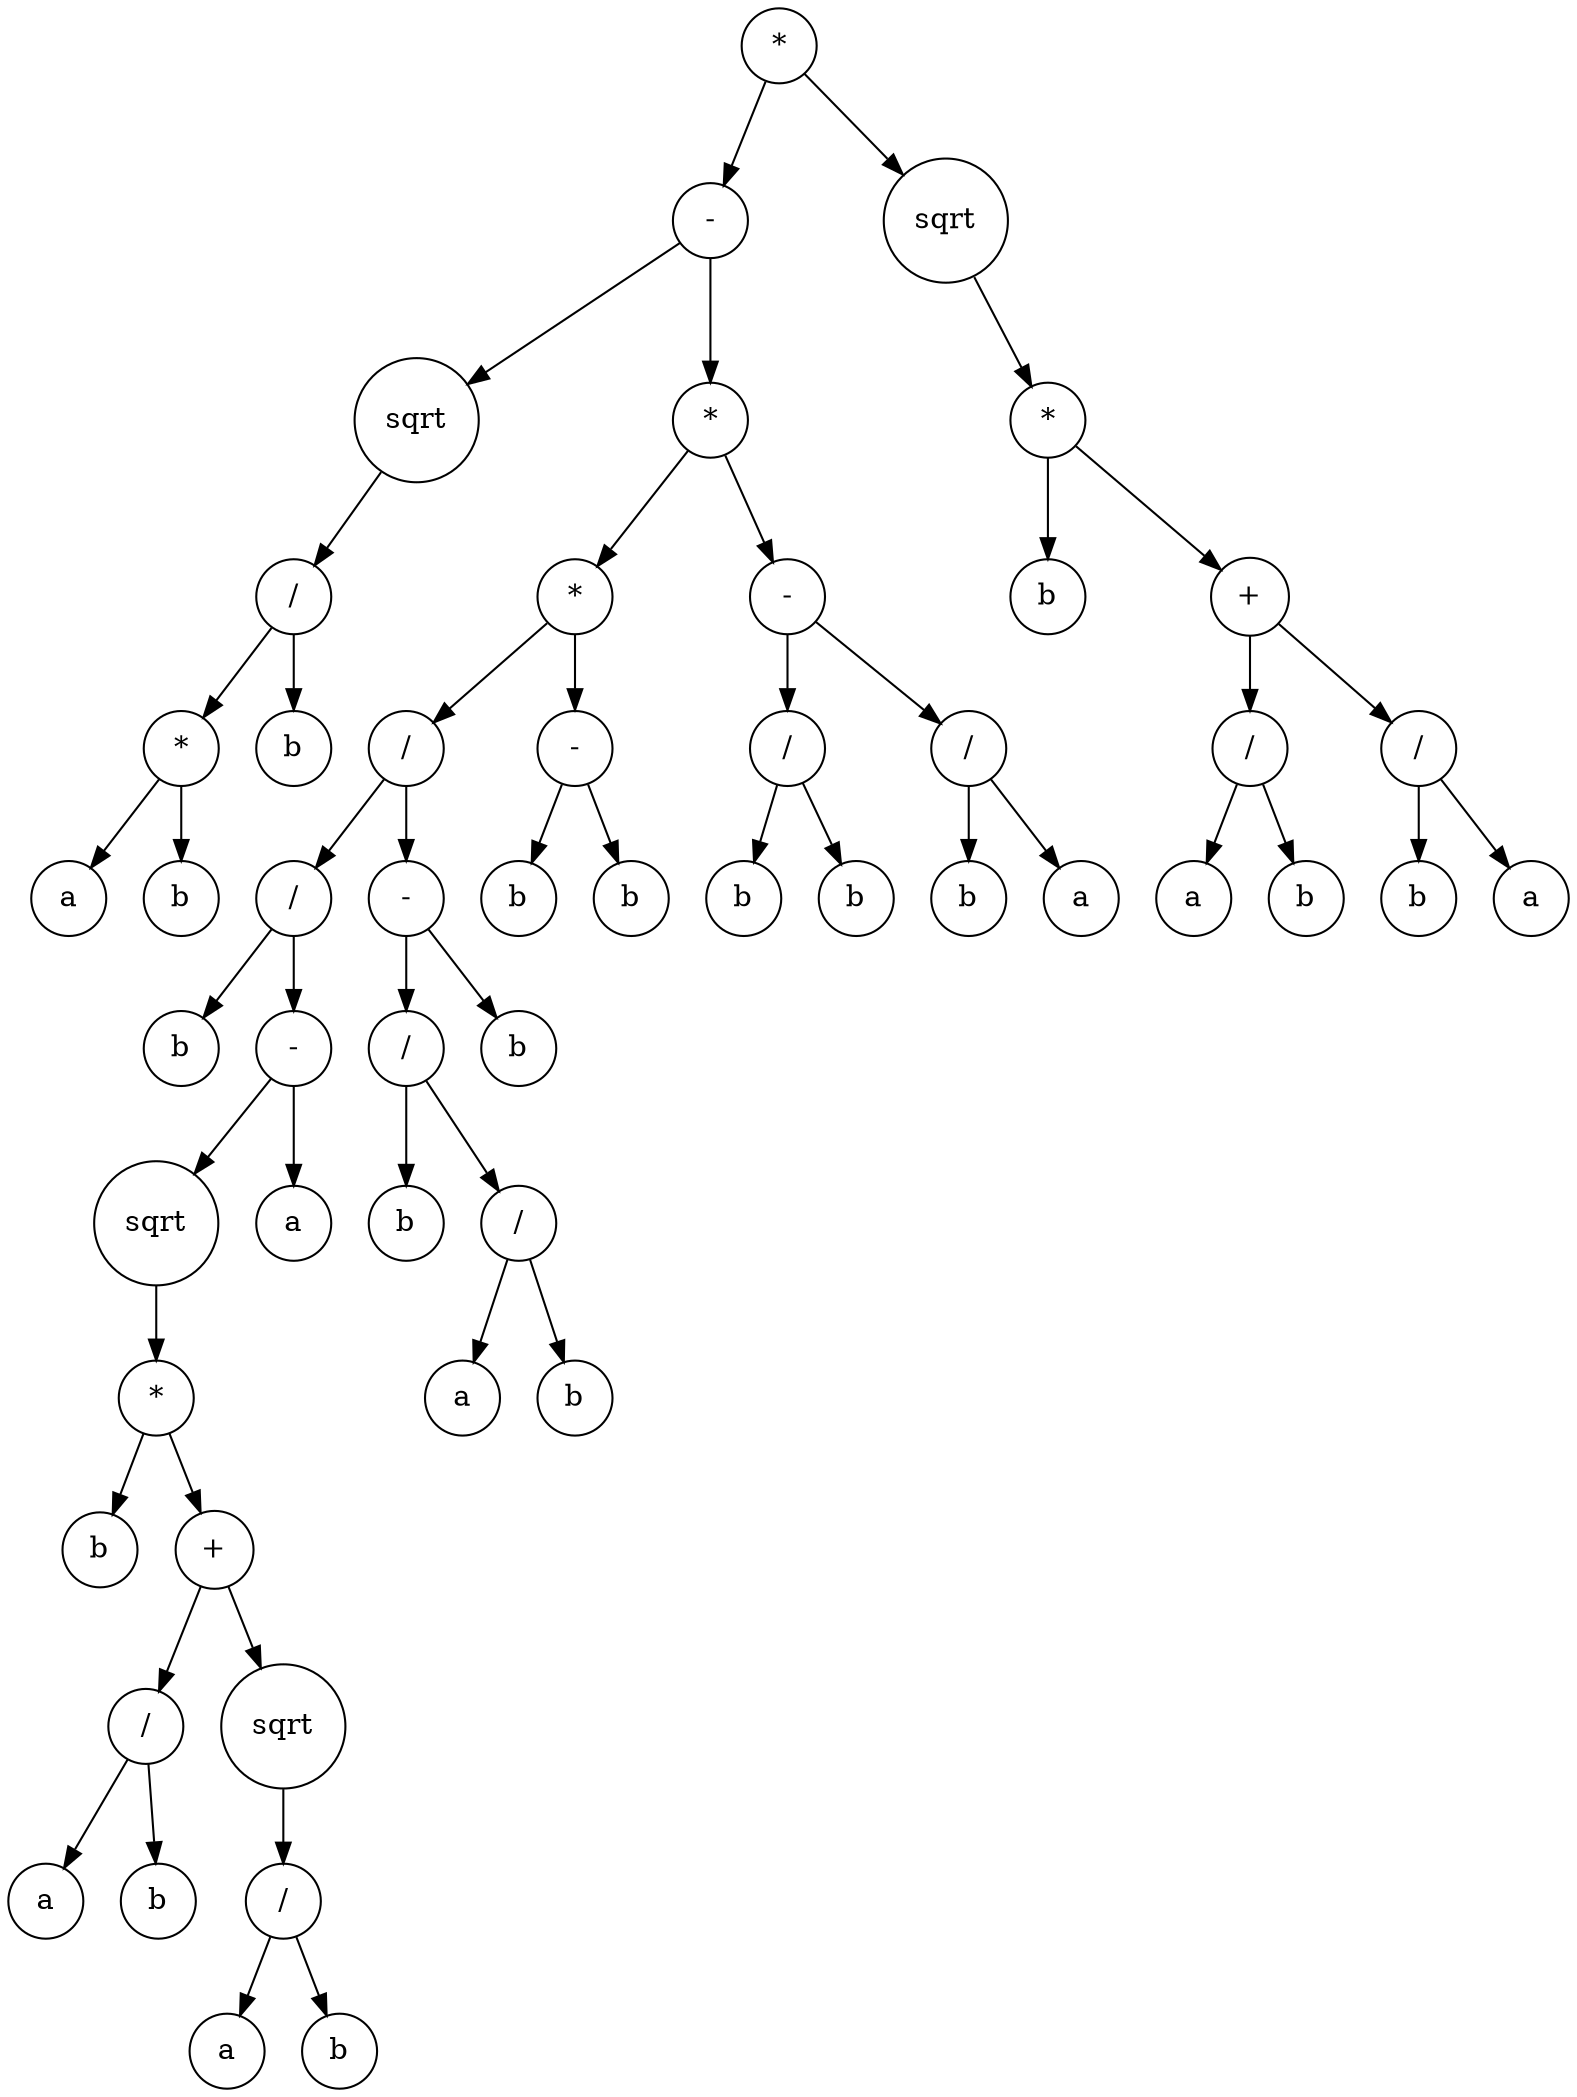 digraph g {
graph [ordering=out];
node [shape=circle];
n[label = "*"];
n0[label = "-"];
n00[label = "sqrt"];
n000[label = "/"];
n0000[label = "*"];
n00000[label = "a"];
n0000 -> n00000;
n00001[label = "b"];
n0000 -> n00001;
n000 -> n0000;
n0001[label = "b"];
n000 -> n0001;
n00 -> n000;
n0 -> n00;
n01[label = "*"];
n010[label = "*"];
n0100[label = "/"];
n01000[label = "/"];
n010000[label = "b"];
n01000 -> n010000;
n010001[label = "-"];
n0100010[label = "sqrt"];
n01000100[label = "*"];
n010001000[label = "b"];
n01000100 -> n010001000;
n010001001[label = "+"];
n0100010010[label = "/"];
n01000100100[label = "a"];
n0100010010 -> n01000100100;
n01000100101[label = "b"];
n0100010010 -> n01000100101;
n010001001 -> n0100010010;
n0100010011[label = "sqrt"];
n01000100110[label = "/"];
n010001001100[label = "a"];
n01000100110 -> n010001001100;
n010001001101[label = "b"];
n01000100110 -> n010001001101;
n0100010011 -> n01000100110;
n010001001 -> n0100010011;
n01000100 -> n010001001;
n0100010 -> n01000100;
n010001 -> n0100010;
n0100011[label = "a"];
n010001 -> n0100011;
n01000 -> n010001;
n0100 -> n01000;
n01001[label = "-"];
n010010[label = "/"];
n0100100[label = "b"];
n010010 -> n0100100;
n0100101[label = "/"];
n01001010[label = "a"];
n0100101 -> n01001010;
n01001011[label = "b"];
n0100101 -> n01001011;
n010010 -> n0100101;
n01001 -> n010010;
n010011[label = "b"];
n01001 -> n010011;
n0100 -> n01001;
n010 -> n0100;
n0101[label = "-"];
n01010[label = "b"];
n0101 -> n01010;
n01011[label = "b"];
n0101 -> n01011;
n010 -> n0101;
n01 -> n010;
n011[label = "-"];
n0110[label = "/"];
n01100[label = "b"];
n0110 -> n01100;
n01101[label = "b"];
n0110 -> n01101;
n011 -> n0110;
n0111[label = "/"];
n01110[label = "b"];
n0111 -> n01110;
n01111[label = "a"];
n0111 -> n01111;
n011 -> n0111;
n01 -> n011;
n0 -> n01;
n -> n0;
n1[label = "sqrt"];
n10[label = "*"];
n100[label = "b"];
n10 -> n100;
n101[label = "+"];
n1010[label = "/"];
n10100[label = "a"];
n1010 -> n10100;
n10101[label = "b"];
n1010 -> n10101;
n101 -> n1010;
n1011[label = "/"];
n10110[label = "b"];
n1011 -> n10110;
n10111[label = "a"];
n1011 -> n10111;
n101 -> n1011;
n10 -> n101;
n1 -> n10;
n -> n1;
}
